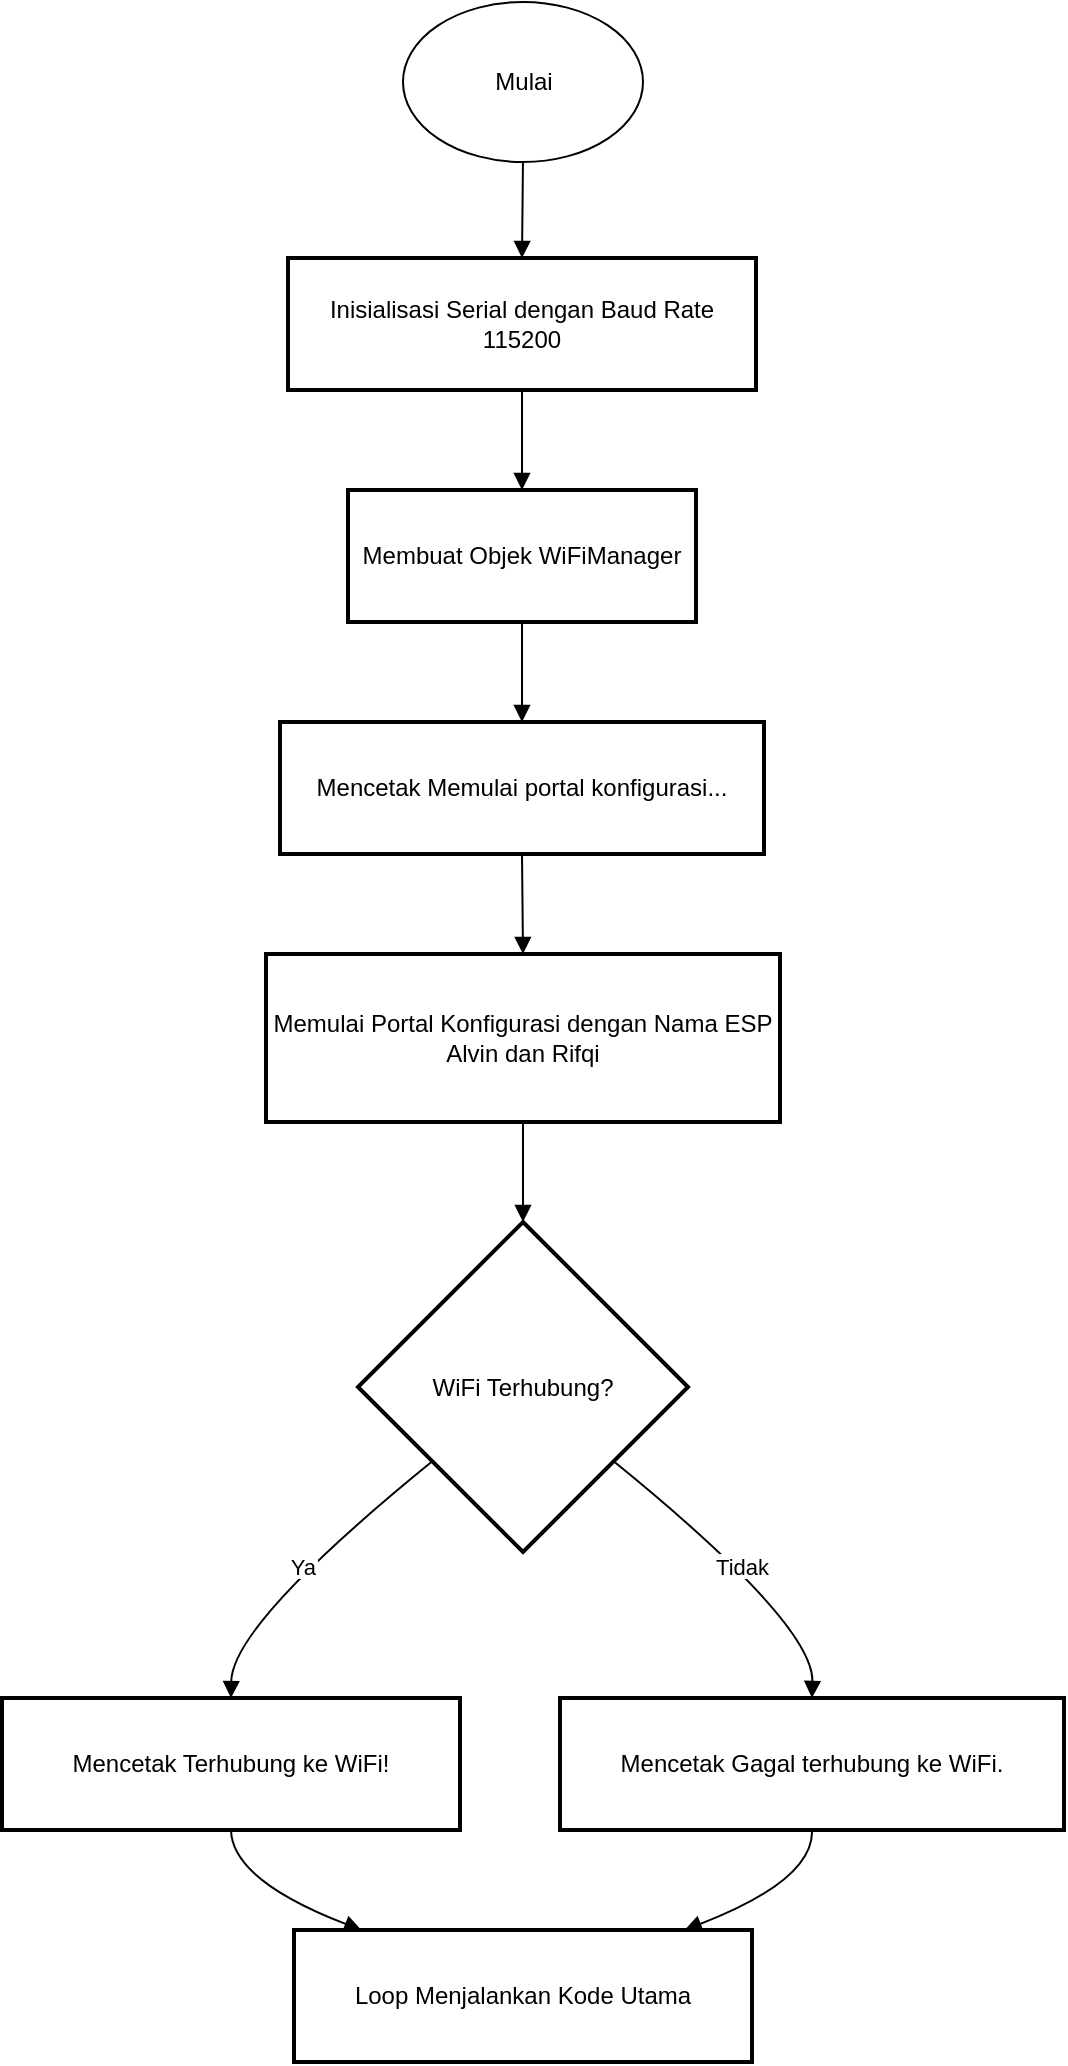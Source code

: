 <mxfile version="24.8.6">
  <diagram name="Page-1" id="U79-46rUtEn0H3DA8TiZ">
    <mxGraphModel dx="1050" dy="1622" grid="1" gridSize="10" guides="1" tooltips="1" connect="1" arrows="1" fold="1" page="1" pageScale="1" pageWidth="850" pageHeight="1100" math="0" shadow="0">
      <root>
        <mxCell id="0" />
        <mxCell id="1" parent="0" />
        <mxCell id="BUpYdUKzGB9cRWQt8TsD-2" value="Inisialisasi Serial dengan Baud Rate 115200" style="whiteSpace=wrap;strokeWidth=2;" vertex="1" parent="1">
          <mxGeometry x="163" y="118" width="234" height="66" as="geometry" />
        </mxCell>
        <mxCell id="BUpYdUKzGB9cRWQt8TsD-3" value="Membuat Objek WiFiManager" style="whiteSpace=wrap;strokeWidth=2;" vertex="1" parent="1">
          <mxGeometry x="193" y="234" width="174" height="66" as="geometry" />
        </mxCell>
        <mxCell id="BUpYdUKzGB9cRWQt8TsD-4" value="Mencetak Memulai portal konfigurasi..." style="whiteSpace=wrap;strokeWidth=2;" vertex="1" parent="1">
          <mxGeometry x="159" y="350" width="242" height="66" as="geometry" />
        </mxCell>
        <mxCell id="BUpYdUKzGB9cRWQt8TsD-5" value="Memulai Portal Konfigurasi dengan Nama ESP Alvin dan Rifqi" style="whiteSpace=wrap;strokeWidth=2;" vertex="1" parent="1">
          <mxGeometry x="152" y="466" width="257" height="84" as="geometry" />
        </mxCell>
        <mxCell id="BUpYdUKzGB9cRWQt8TsD-6" value="WiFi Terhubung?" style="rhombus;strokeWidth=2;whiteSpace=wrap;" vertex="1" parent="1">
          <mxGeometry x="198" y="600" width="165" height="165" as="geometry" />
        </mxCell>
        <mxCell id="BUpYdUKzGB9cRWQt8TsD-7" value="Mencetak Terhubung ke WiFi!" style="whiteSpace=wrap;strokeWidth=2;" vertex="1" parent="1">
          <mxGeometry x="20" y="838" width="229" height="66" as="geometry" />
        </mxCell>
        <mxCell id="BUpYdUKzGB9cRWQt8TsD-8" value="Mencetak Gagal terhubung ke WiFi." style="whiteSpace=wrap;strokeWidth=2;" vertex="1" parent="1">
          <mxGeometry x="299" y="838" width="252" height="66" as="geometry" />
        </mxCell>
        <mxCell id="BUpYdUKzGB9cRWQt8TsD-9" value="Loop Menjalankan Kode Utama" style="whiteSpace=wrap;strokeWidth=2;" vertex="1" parent="1">
          <mxGeometry x="166" y="954" width="229" height="66" as="geometry" />
        </mxCell>
        <mxCell id="BUpYdUKzGB9cRWQt8TsD-10" value="" style="curved=1;startArrow=none;endArrow=block;exitX=0.5;exitY=1.01;entryX=0.5;entryY=0.01;rounded=0;" edge="1" parent="1" target="BUpYdUKzGB9cRWQt8TsD-2">
          <mxGeometry relative="1" as="geometry">
            <Array as="points" />
            <mxPoint x="280.5" y="68" as="sourcePoint" />
          </mxGeometry>
        </mxCell>
        <mxCell id="BUpYdUKzGB9cRWQt8TsD-11" value="" style="curved=1;startArrow=none;endArrow=block;exitX=0.5;exitY=1.01;entryX=0.5;entryY=0.01;rounded=0;" edge="1" parent="1" source="BUpYdUKzGB9cRWQt8TsD-2" target="BUpYdUKzGB9cRWQt8TsD-3">
          <mxGeometry relative="1" as="geometry">
            <Array as="points" />
          </mxGeometry>
        </mxCell>
        <mxCell id="BUpYdUKzGB9cRWQt8TsD-12" value="" style="curved=1;startArrow=none;endArrow=block;exitX=0.5;exitY=1.01;entryX=0.5;entryY=0.01;rounded=0;" edge="1" parent="1" source="BUpYdUKzGB9cRWQt8TsD-3" target="BUpYdUKzGB9cRWQt8TsD-4">
          <mxGeometry relative="1" as="geometry">
            <Array as="points" />
          </mxGeometry>
        </mxCell>
        <mxCell id="BUpYdUKzGB9cRWQt8TsD-13" value="" style="curved=1;startArrow=none;endArrow=block;exitX=0.5;exitY=1.01;entryX=0.5;entryY=0;rounded=0;" edge="1" parent="1" source="BUpYdUKzGB9cRWQt8TsD-4" target="BUpYdUKzGB9cRWQt8TsD-5">
          <mxGeometry relative="1" as="geometry">
            <Array as="points" />
          </mxGeometry>
        </mxCell>
        <mxCell id="BUpYdUKzGB9cRWQt8TsD-14" value="" style="curved=1;startArrow=none;endArrow=block;exitX=0.5;exitY=1;entryX=0.5;entryY=0;rounded=0;" edge="1" parent="1" source="BUpYdUKzGB9cRWQt8TsD-5" target="BUpYdUKzGB9cRWQt8TsD-6">
          <mxGeometry relative="1" as="geometry">
            <Array as="points" />
          </mxGeometry>
        </mxCell>
        <mxCell id="BUpYdUKzGB9cRWQt8TsD-15" value="Ya" style="curved=1;startArrow=none;endArrow=block;exitX=0;exitY=0.91;entryX=0.5;entryY=-0.01;rounded=0;" edge="1" parent="1" source="BUpYdUKzGB9cRWQt8TsD-6" target="BUpYdUKzGB9cRWQt8TsD-7">
          <mxGeometry relative="1" as="geometry">
            <Array as="points">
              <mxPoint x="135" y="801" />
            </Array>
          </mxGeometry>
        </mxCell>
        <mxCell id="BUpYdUKzGB9cRWQt8TsD-16" value="Tidak" style="curved=1;startArrow=none;endArrow=block;exitX=1;exitY=0.91;entryX=0.5;entryY=-0.01;rounded=0;" edge="1" parent="1" source="BUpYdUKzGB9cRWQt8TsD-6" target="BUpYdUKzGB9cRWQt8TsD-8">
          <mxGeometry relative="1" as="geometry">
            <Array as="points">
              <mxPoint x="426" y="801" />
            </Array>
          </mxGeometry>
        </mxCell>
        <mxCell id="BUpYdUKzGB9cRWQt8TsD-17" value="" style="curved=1;startArrow=none;endArrow=block;exitX=0.5;exitY=0.99;entryX=0.14;entryY=-0.01;rounded=0;" edge="1" parent="1" source="BUpYdUKzGB9cRWQt8TsD-7" target="BUpYdUKzGB9cRWQt8TsD-9">
          <mxGeometry relative="1" as="geometry">
            <Array as="points">
              <mxPoint x="135" y="929" />
            </Array>
          </mxGeometry>
        </mxCell>
        <mxCell id="BUpYdUKzGB9cRWQt8TsD-18" value="" style="curved=1;startArrow=none;endArrow=block;exitX=0.5;exitY=0.99;entryX=0.86;entryY=-0.01;rounded=0;" edge="1" parent="1" source="BUpYdUKzGB9cRWQt8TsD-8" target="BUpYdUKzGB9cRWQt8TsD-9">
          <mxGeometry relative="1" as="geometry">
            <Array as="points">
              <mxPoint x="426" y="929" />
            </Array>
          </mxGeometry>
        </mxCell>
        <mxCell id="BUpYdUKzGB9cRWQt8TsD-19" value="Mulai" style="ellipse;whiteSpace=wrap;html=1;" vertex="1" parent="1">
          <mxGeometry x="220.5" y="-10" width="120" height="80" as="geometry" />
        </mxCell>
      </root>
    </mxGraphModel>
  </diagram>
</mxfile>
